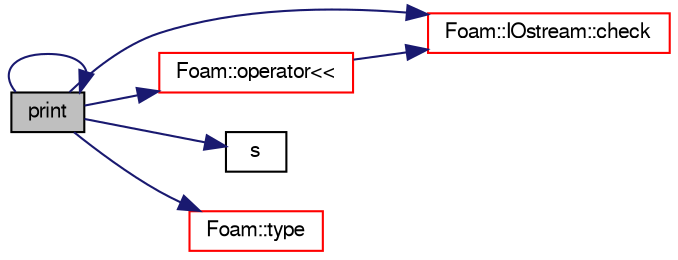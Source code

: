 digraph "print"
{
  bgcolor="transparent";
  edge [fontname="FreeSans",fontsize="10",labelfontname="FreeSans",labelfontsize="10"];
  node [fontname="FreeSans",fontsize="10",shape=record];
  rankdir="LR";
  Node1766 [label="print",height=0.2,width=0.4,color="black", fillcolor="grey75", style="filled", fontcolor="black"];
  Node1766 -> Node1767 [color="midnightblue",fontsize="10",style="solid",fontname="FreeSans"];
  Node1767 [label="Foam::IOstream::check",height=0.2,width=0.4,color="red",URL="$a26226.html#a367eb3425fc4e8270e2aa961df8ac8a5",tooltip="Check IOstream status for given operation. "];
  Node1766 -> Node1816 [color="midnightblue",fontsize="10",style="solid",fontname="FreeSans"];
  Node1816 [label="Foam::operator\<\<",height=0.2,width=0.4,color="red",URL="$a21124.html#ae86a76a63deefbe1a4490c873ad8e1b2"];
  Node1816 -> Node1767 [color="midnightblue",fontsize="10",style="solid",fontname="FreeSans"];
  Node1766 -> Node1766 [color="midnightblue",fontsize="10",style="solid",fontname="FreeSans"];
  Node1766 -> Node1818 [color="midnightblue",fontsize="10",style="solid",fontname="FreeSans"];
  Node1818 [label="s",height=0.2,width=0.4,color="black",URL="$a18905.html#abb9c4233033fad2ad0206cd4adad3b9f"];
  Node1766 -> Node1819 [color="midnightblue",fontsize="10",style="solid",fontname="FreeSans"];
  Node1819 [label="Foam::type",height=0.2,width=0.4,color="red",URL="$a21124.html#aec48583af672626378f501eb9fc32cd1",tooltip="Return the file type: DIRECTORY or FILE. "];
}
